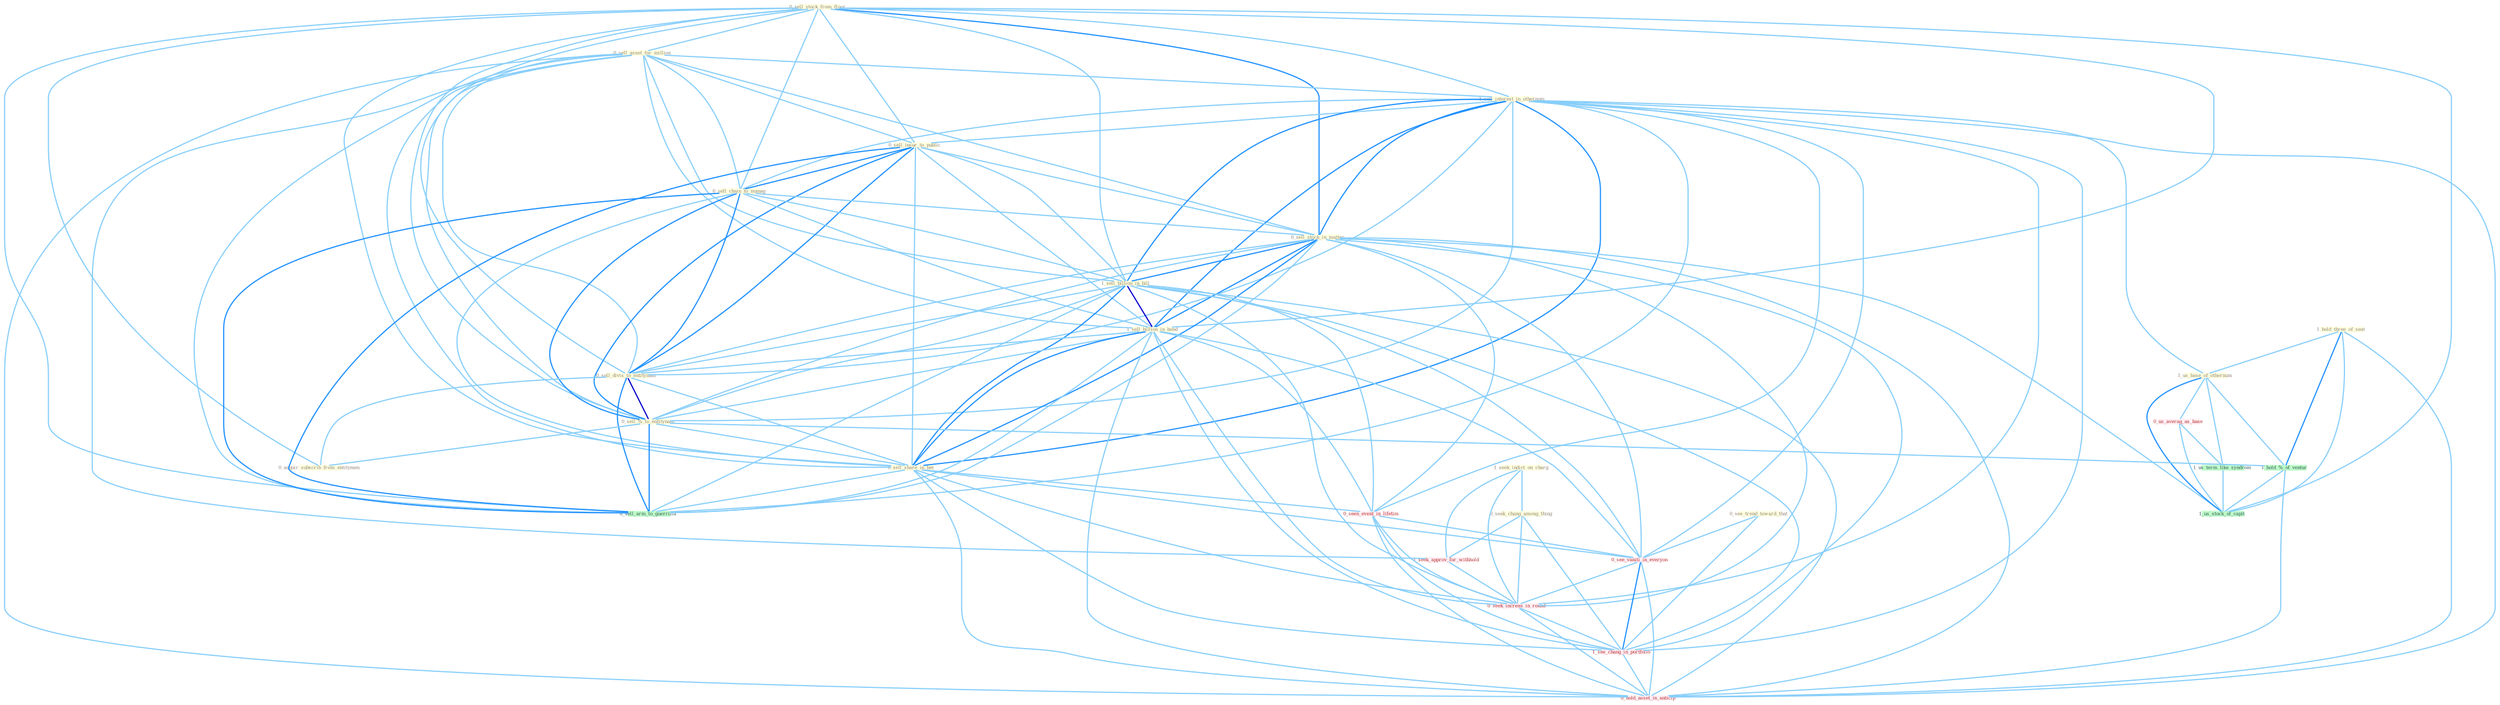 Graph G{ 
    node
    [shape=polygon,style=filled,width=.5,height=.06,color="#BDFCC9",fixedsize=true,fontsize=4,
    fontcolor="#2f4f4f"];
    {node
    [color="#ffffe0", fontcolor="#8b7d6b"] "0_sell_stock_from_floor " "0_sell_asset_for_million " "0_see_trend_toward_that " "1_sell_interest_in_othernum " "0_sell_insur_to_public " "0_sell_chain_to_manag " "1_seek_indict_on_charg " "0_sell_stock_in_matter " "1_sell_billion_in_bill " "1_sell_billion_in_bond " "1_hold_three_of_seat " "0_sell_divis_to_entitynam " "1_us_base_of_othernum " "0_seek_chang_among_thing " "0_sell_%_to_entitynam " "0_sell_share_in_bet " "0_acquir_subscrib_from_entitynam "}
{node [color="#fff0f5", fontcolor="#b22222"] "0_seen_event_in_lifetim " "0_us_averag_as_base " "1_seek_approv_for_withhold " "0_see_vaniti_in_everyon " "0_seek_increas_in_round " "1_see_chang_in_portfolio " "0_hold_asset_in_anticip "}
edge [color="#B0E2FF"];

	"0_sell_stock_from_floor " -- "0_sell_asset_for_million " [w="1", color="#87cefa" ];
	"0_sell_stock_from_floor " -- "1_sell_interest_in_othernum " [w="1", color="#87cefa" ];
	"0_sell_stock_from_floor " -- "0_sell_insur_to_public " [w="1", color="#87cefa" ];
	"0_sell_stock_from_floor " -- "0_sell_chain_to_manag " [w="1", color="#87cefa" ];
	"0_sell_stock_from_floor " -- "0_sell_stock_in_matter " [w="2", color="#1e90ff" , len=0.8];
	"0_sell_stock_from_floor " -- "1_sell_billion_in_bill " [w="1", color="#87cefa" ];
	"0_sell_stock_from_floor " -- "1_sell_billion_in_bond " [w="1", color="#87cefa" ];
	"0_sell_stock_from_floor " -- "0_sell_divis_to_entitynam " [w="1", color="#87cefa" ];
	"0_sell_stock_from_floor " -- "0_sell_%_to_entitynam " [w="1", color="#87cefa" ];
	"0_sell_stock_from_floor " -- "0_sell_share_in_bet " [w="1", color="#87cefa" ];
	"0_sell_stock_from_floor " -- "0_acquir_subscrib_from_entitynam " [w="1", color="#87cefa" ];
	"0_sell_stock_from_floor " -- "0_sell_arm_to_guerrilla " [w="1", color="#87cefa" ];
	"0_sell_stock_from_floor " -- "1_us_stock_of_capit " [w="1", color="#87cefa" ];
	"0_sell_asset_for_million " -- "1_sell_interest_in_othernum " [w="1", color="#87cefa" ];
	"0_sell_asset_for_million " -- "0_sell_insur_to_public " [w="1", color="#87cefa" ];
	"0_sell_asset_for_million " -- "0_sell_chain_to_manag " [w="1", color="#87cefa" ];
	"0_sell_asset_for_million " -- "0_sell_stock_in_matter " [w="1", color="#87cefa" ];
	"0_sell_asset_for_million " -- "1_sell_billion_in_bill " [w="1", color="#87cefa" ];
	"0_sell_asset_for_million " -- "1_sell_billion_in_bond " [w="1", color="#87cefa" ];
	"0_sell_asset_for_million " -- "0_sell_divis_to_entitynam " [w="1", color="#87cefa" ];
	"0_sell_asset_for_million " -- "0_sell_%_to_entitynam " [w="1", color="#87cefa" ];
	"0_sell_asset_for_million " -- "0_sell_share_in_bet " [w="1", color="#87cefa" ];
	"0_sell_asset_for_million " -- "1_seek_approv_for_withhold " [w="1", color="#87cefa" ];
	"0_sell_asset_for_million " -- "0_sell_arm_to_guerrilla " [w="1", color="#87cefa" ];
	"0_sell_asset_for_million " -- "0_hold_asset_in_anticip " [w="1", color="#87cefa" ];
	"0_see_trend_toward_that " -- "0_see_vaniti_in_everyon " [w="1", color="#87cefa" ];
	"0_see_trend_toward_that " -- "1_see_chang_in_portfolio " [w="1", color="#87cefa" ];
	"1_sell_interest_in_othernum " -- "0_sell_insur_to_public " [w="1", color="#87cefa" ];
	"1_sell_interest_in_othernum " -- "0_sell_chain_to_manag " [w="1", color="#87cefa" ];
	"1_sell_interest_in_othernum " -- "0_sell_stock_in_matter " [w="2", color="#1e90ff" , len=0.8];
	"1_sell_interest_in_othernum " -- "1_sell_billion_in_bill " [w="2", color="#1e90ff" , len=0.8];
	"1_sell_interest_in_othernum " -- "1_sell_billion_in_bond " [w="2", color="#1e90ff" , len=0.8];
	"1_sell_interest_in_othernum " -- "0_sell_divis_to_entitynam " [w="1", color="#87cefa" ];
	"1_sell_interest_in_othernum " -- "1_us_base_of_othernum " [w="1", color="#87cefa" ];
	"1_sell_interest_in_othernum " -- "0_sell_%_to_entitynam " [w="1", color="#87cefa" ];
	"1_sell_interest_in_othernum " -- "0_sell_share_in_bet " [w="2", color="#1e90ff" , len=0.8];
	"1_sell_interest_in_othernum " -- "0_seen_event_in_lifetim " [w="1", color="#87cefa" ];
	"1_sell_interest_in_othernum " -- "0_see_vaniti_in_everyon " [w="1", color="#87cefa" ];
	"1_sell_interest_in_othernum " -- "0_sell_arm_to_guerrilla " [w="1", color="#87cefa" ];
	"1_sell_interest_in_othernum " -- "0_seek_increas_in_round " [w="1", color="#87cefa" ];
	"1_sell_interest_in_othernum " -- "1_see_chang_in_portfolio " [w="1", color="#87cefa" ];
	"1_sell_interest_in_othernum " -- "0_hold_asset_in_anticip " [w="1", color="#87cefa" ];
	"0_sell_insur_to_public " -- "0_sell_chain_to_manag " [w="2", color="#1e90ff" , len=0.8];
	"0_sell_insur_to_public " -- "0_sell_stock_in_matter " [w="1", color="#87cefa" ];
	"0_sell_insur_to_public " -- "1_sell_billion_in_bill " [w="1", color="#87cefa" ];
	"0_sell_insur_to_public " -- "1_sell_billion_in_bond " [w="1", color="#87cefa" ];
	"0_sell_insur_to_public " -- "0_sell_divis_to_entitynam " [w="2", color="#1e90ff" , len=0.8];
	"0_sell_insur_to_public " -- "0_sell_%_to_entitynam " [w="2", color="#1e90ff" , len=0.8];
	"0_sell_insur_to_public " -- "0_sell_share_in_bet " [w="1", color="#87cefa" ];
	"0_sell_insur_to_public " -- "0_sell_arm_to_guerrilla " [w="2", color="#1e90ff" , len=0.8];
	"0_sell_chain_to_manag " -- "0_sell_stock_in_matter " [w="1", color="#87cefa" ];
	"0_sell_chain_to_manag " -- "1_sell_billion_in_bill " [w="1", color="#87cefa" ];
	"0_sell_chain_to_manag " -- "1_sell_billion_in_bond " [w="1", color="#87cefa" ];
	"0_sell_chain_to_manag " -- "0_sell_divis_to_entitynam " [w="2", color="#1e90ff" , len=0.8];
	"0_sell_chain_to_manag " -- "0_sell_%_to_entitynam " [w="2", color="#1e90ff" , len=0.8];
	"0_sell_chain_to_manag " -- "0_sell_share_in_bet " [w="1", color="#87cefa" ];
	"0_sell_chain_to_manag " -- "0_sell_arm_to_guerrilla " [w="2", color="#1e90ff" , len=0.8];
	"1_seek_indict_on_charg " -- "0_seek_chang_among_thing " [w="1", color="#87cefa" ];
	"1_seek_indict_on_charg " -- "1_seek_approv_for_withhold " [w="1", color="#87cefa" ];
	"1_seek_indict_on_charg " -- "0_seek_increas_in_round " [w="1", color="#87cefa" ];
	"0_sell_stock_in_matter " -- "1_sell_billion_in_bill " [w="2", color="#1e90ff" , len=0.8];
	"0_sell_stock_in_matter " -- "1_sell_billion_in_bond " [w="2", color="#1e90ff" , len=0.8];
	"0_sell_stock_in_matter " -- "0_sell_divis_to_entitynam " [w="1", color="#87cefa" ];
	"0_sell_stock_in_matter " -- "0_sell_%_to_entitynam " [w="1", color="#87cefa" ];
	"0_sell_stock_in_matter " -- "0_sell_share_in_bet " [w="2", color="#1e90ff" , len=0.8];
	"0_sell_stock_in_matter " -- "0_seen_event_in_lifetim " [w="1", color="#87cefa" ];
	"0_sell_stock_in_matter " -- "0_see_vaniti_in_everyon " [w="1", color="#87cefa" ];
	"0_sell_stock_in_matter " -- "0_sell_arm_to_guerrilla " [w="1", color="#87cefa" ];
	"0_sell_stock_in_matter " -- "0_seek_increas_in_round " [w="1", color="#87cefa" ];
	"0_sell_stock_in_matter " -- "1_us_stock_of_capit " [w="1", color="#87cefa" ];
	"0_sell_stock_in_matter " -- "1_see_chang_in_portfolio " [w="1", color="#87cefa" ];
	"0_sell_stock_in_matter " -- "0_hold_asset_in_anticip " [w="1", color="#87cefa" ];
	"1_sell_billion_in_bill " -- "1_sell_billion_in_bond " [w="3", color="#0000cd" , len=0.6];
	"1_sell_billion_in_bill " -- "0_sell_divis_to_entitynam " [w="1", color="#87cefa" ];
	"1_sell_billion_in_bill " -- "0_sell_%_to_entitynam " [w="1", color="#87cefa" ];
	"1_sell_billion_in_bill " -- "0_sell_share_in_bet " [w="2", color="#1e90ff" , len=0.8];
	"1_sell_billion_in_bill " -- "0_seen_event_in_lifetim " [w="1", color="#87cefa" ];
	"1_sell_billion_in_bill " -- "0_see_vaniti_in_everyon " [w="1", color="#87cefa" ];
	"1_sell_billion_in_bill " -- "0_sell_arm_to_guerrilla " [w="1", color="#87cefa" ];
	"1_sell_billion_in_bill " -- "0_seek_increas_in_round " [w="1", color="#87cefa" ];
	"1_sell_billion_in_bill " -- "1_see_chang_in_portfolio " [w="1", color="#87cefa" ];
	"1_sell_billion_in_bill " -- "0_hold_asset_in_anticip " [w="1", color="#87cefa" ];
	"1_sell_billion_in_bond " -- "0_sell_divis_to_entitynam " [w="1", color="#87cefa" ];
	"1_sell_billion_in_bond " -- "0_sell_%_to_entitynam " [w="1", color="#87cefa" ];
	"1_sell_billion_in_bond " -- "0_sell_share_in_bet " [w="2", color="#1e90ff" , len=0.8];
	"1_sell_billion_in_bond " -- "0_seen_event_in_lifetim " [w="1", color="#87cefa" ];
	"1_sell_billion_in_bond " -- "0_see_vaniti_in_everyon " [w="1", color="#87cefa" ];
	"1_sell_billion_in_bond " -- "0_sell_arm_to_guerrilla " [w="1", color="#87cefa" ];
	"1_sell_billion_in_bond " -- "0_seek_increas_in_round " [w="1", color="#87cefa" ];
	"1_sell_billion_in_bond " -- "1_see_chang_in_portfolio " [w="1", color="#87cefa" ];
	"1_sell_billion_in_bond " -- "0_hold_asset_in_anticip " [w="1", color="#87cefa" ];
	"1_hold_three_of_seat " -- "1_us_base_of_othernum " [w="1", color="#87cefa" ];
	"1_hold_three_of_seat " -- "1_hold_%_of_ventur " [w="2", color="#1e90ff" , len=0.8];
	"1_hold_three_of_seat " -- "1_us_stock_of_capit " [w="1", color="#87cefa" ];
	"1_hold_three_of_seat " -- "0_hold_asset_in_anticip " [w="1", color="#87cefa" ];
	"0_sell_divis_to_entitynam " -- "0_sell_%_to_entitynam " [w="3", color="#0000cd" , len=0.6];
	"0_sell_divis_to_entitynam " -- "0_sell_share_in_bet " [w="1", color="#87cefa" ];
	"0_sell_divis_to_entitynam " -- "0_acquir_subscrib_from_entitynam " [w="1", color="#87cefa" ];
	"0_sell_divis_to_entitynam " -- "0_sell_arm_to_guerrilla " [w="2", color="#1e90ff" , len=0.8];
	"1_us_base_of_othernum " -- "0_us_averag_as_base " [w="1", color="#87cefa" ];
	"1_us_base_of_othernum " -- "1_us_term_like_syndrom " [w="1", color="#87cefa" ];
	"1_us_base_of_othernum " -- "1_hold_%_of_ventur " [w="1", color="#87cefa" ];
	"1_us_base_of_othernum " -- "1_us_stock_of_capit " [w="2", color="#1e90ff" , len=0.8];
	"0_seek_chang_among_thing " -- "1_seek_approv_for_withhold " [w="1", color="#87cefa" ];
	"0_seek_chang_among_thing " -- "0_seek_increas_in_round " [w="1", color="#87cefa" ];
	"0_seek_chang_among_thing " -- "1_see_chang_in_portfolio " [w="1", color="#87cefa" ];
	"0_sell_%_to_entitynam " -- "0_sell_share_in_bet " [w="1", color="#87cefa" ];
	"0_sell_%_to_entitynam " -- "0_acquir_subscrib_from_entitynam " [w="1", color="#87cefa" ];
	"0_sell_%_to_entitynam " -- "1_hold_%_of_ventur " [w="1", color="#87cefa" ];
	"0_sell_%_to_entitynam " -- "0_sell_arm_to_guerrilla " [w="2", color="#1e90ff" , len=0.8];
	"0_sell_share_in_bet " -- "0_seen_event_in_lifetim " [w="1", color="#87cefa" ];
	"0_sell_share_in_bet " -- "0_see_vaniti_in_everyon " [w="1", color="#87cefa" ];
	"0_sell_share_in_bet " -- "0_sell_arm_to_guerrilla " [w="1", color="#87cefa" ];
	"0_sell_share_in_bet " -- "0_seek_increas_in_round " [w="1", color="#87cefa" ];
	"0_sell_share_in_bet " -- "1_see_chang_in_portfolio " [w="1", color="#87cefa" ];
	"0_sell_share_in_bet " -- "0_hold_asset_in_anticip " [w="1", color="#87cefa" ];
	"0_seen_event_in_lifetim " -- "0_see_vaniti_in_everyon " [w="1", color="#87cefa" ];
	"0_seen_event_in_lifetim " -- "0_seek_increas_in_round " [w="1", color="#87cefa" ];
	"0_seen_event_in_lifetim " -- "1_see_chang_in_portfolio " [w="1", color="#87cefa" ];
	"0_seen_event_in_lifetim " -- "0_hold_asset_in_anticip " [w="1", color="#87cefa" ];
	"0_us_averag_as_base " -- "1_us_term_like_syndrom " [w="1", color="#87cefa" ];
	"0_us_averag_as_base " -- "1_us_stock_of_capit " [w="1", color="#87cefa" ];
	"1_us_term_like_syndrom " -- "1_us_stock_of_capit " [w="1", color="#87cefa" ];
	"1_seek_approv_for_withhold " -- "0_seek_increas_in_round " [w="1", color="#87cefa" ];
	"1_hold_%_of_ventur " -- "1_us_stock_of_capit " [w="1", color="#87cefa" ];
	"1_hold_%_of_ventur " -- "0_hold_asset_in_anticip " [w="1", color="#87cefa" ];
	"0_see_vaniti_in_everyon " -- "0_seek_increas_in_round " [w="1", color="#87cefa" ];
	"0_see_vaniti_in_everyon " -- "1_see_chang_in_portfolio " [w="2", color="#1e90ff" , len=0.8];
	"0_see_vaniti_in_everyon " -- "0_hold_asset_in_anticip " [w="1", color="#87cefa" ];
	"0_seek_increas_in_round " -- "1_see_chang_in_portfolio " [w="1", color="#87cefa" ];
	"0_seek_increas_in_round " -- "0_hold_asset_in_anticip " [w="1", color="#87cefa" ];
	"1_see_chang_in_portfolio " -- "0_hold_asset_in_anticip " [w="1", color="#87cefa" ];
}